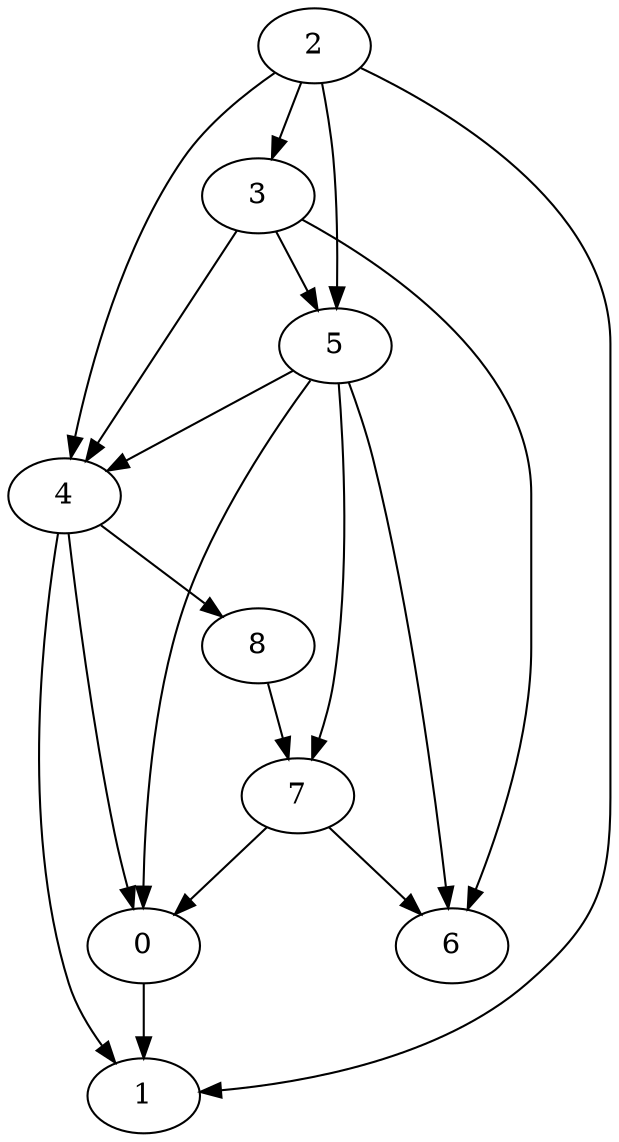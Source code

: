 strict digraph "" {
	0	 [pos="63.14622163772583,3.702373430132866"];
	1	 [pos="7.8511834144592285,24.028131365776062"];
	0 -> 1;
	2	 [pos="72.00876474380493,6.713324785232544"];
	2 -> 1;
	3	 [pos="80.64489364624023,17.599213123321533"];
	2 -> 3;
	4	 [pos="95.98081707954407,14.16080892086029"];
	2 -> 4;
	5	 [pos="22.30074107646942,47.10640907287598"];
	2 -> 5;
	3 -> 4;
	3 -> 5;
	6	 [pos="18.282440304756165,18.232788145542145"];
	3 -> 6;
	4 -> 0;
	4 -> 1;
	8	 [pos="41.15970730781555,90.4153048992157"];
	4 -> 8;
	5 -> 0;
	5 -> 4;
	5 -> 6;
	7	 [pos="14.48197215795517,32.90387988090515"];
	5 -> 7;
	7 -> 0;
	7 -> 6;
	8 -> 7;
}

